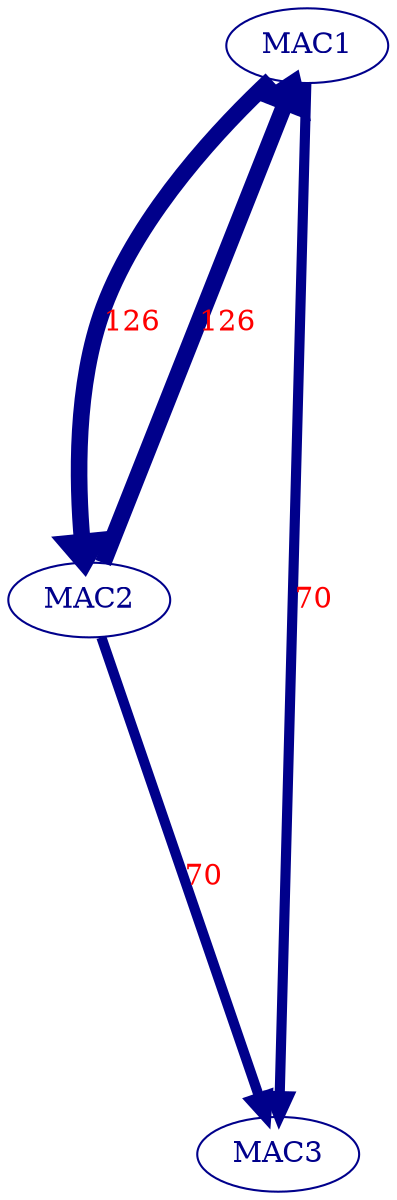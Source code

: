// Ethernet Conversations circo engine
digraph {
	graph [nodesep=1 ranksep=3 size="8!"]
	"fe.ff.ff.ff.ff.ff" [label=MAC1 color=darkblue fontcolor=darkblue]
	"00.16.3e.5e.6c.00" [label=MAC2 color=darkblue fontcolor=darkblue]
	"33.33.00.00.00.02" [label=MAC3 color=darkblue fontcolor=darkblue]
	"00.16.3e.5e.6c.00" -> "fe.ff.ff.ff.ff.ff" [label=126 color=darkblue fontcolor=red labeldistance=0 penwidth=8.0]
	"fe.ff.ff.ff.ff.ff" -> "00.16.3e.5e.6c.00" [label=126 color=darkblue fontcolor=red labeldistance=0 penwidth=8.0]
	"00.16.3e.5e.6c.00" -> "33.33.00.00.00.02" [label=70 color=darkblue fontcolor=red labeldistance=0 penwidth=4.888888888888889]
	"fe.ff.ff.ff.ff.ff" -> "33.33.00.00.00.02" [label=70 color=darkblue fontcolor=red labeldistance=0 penwidth=4.888888888888889]
}
